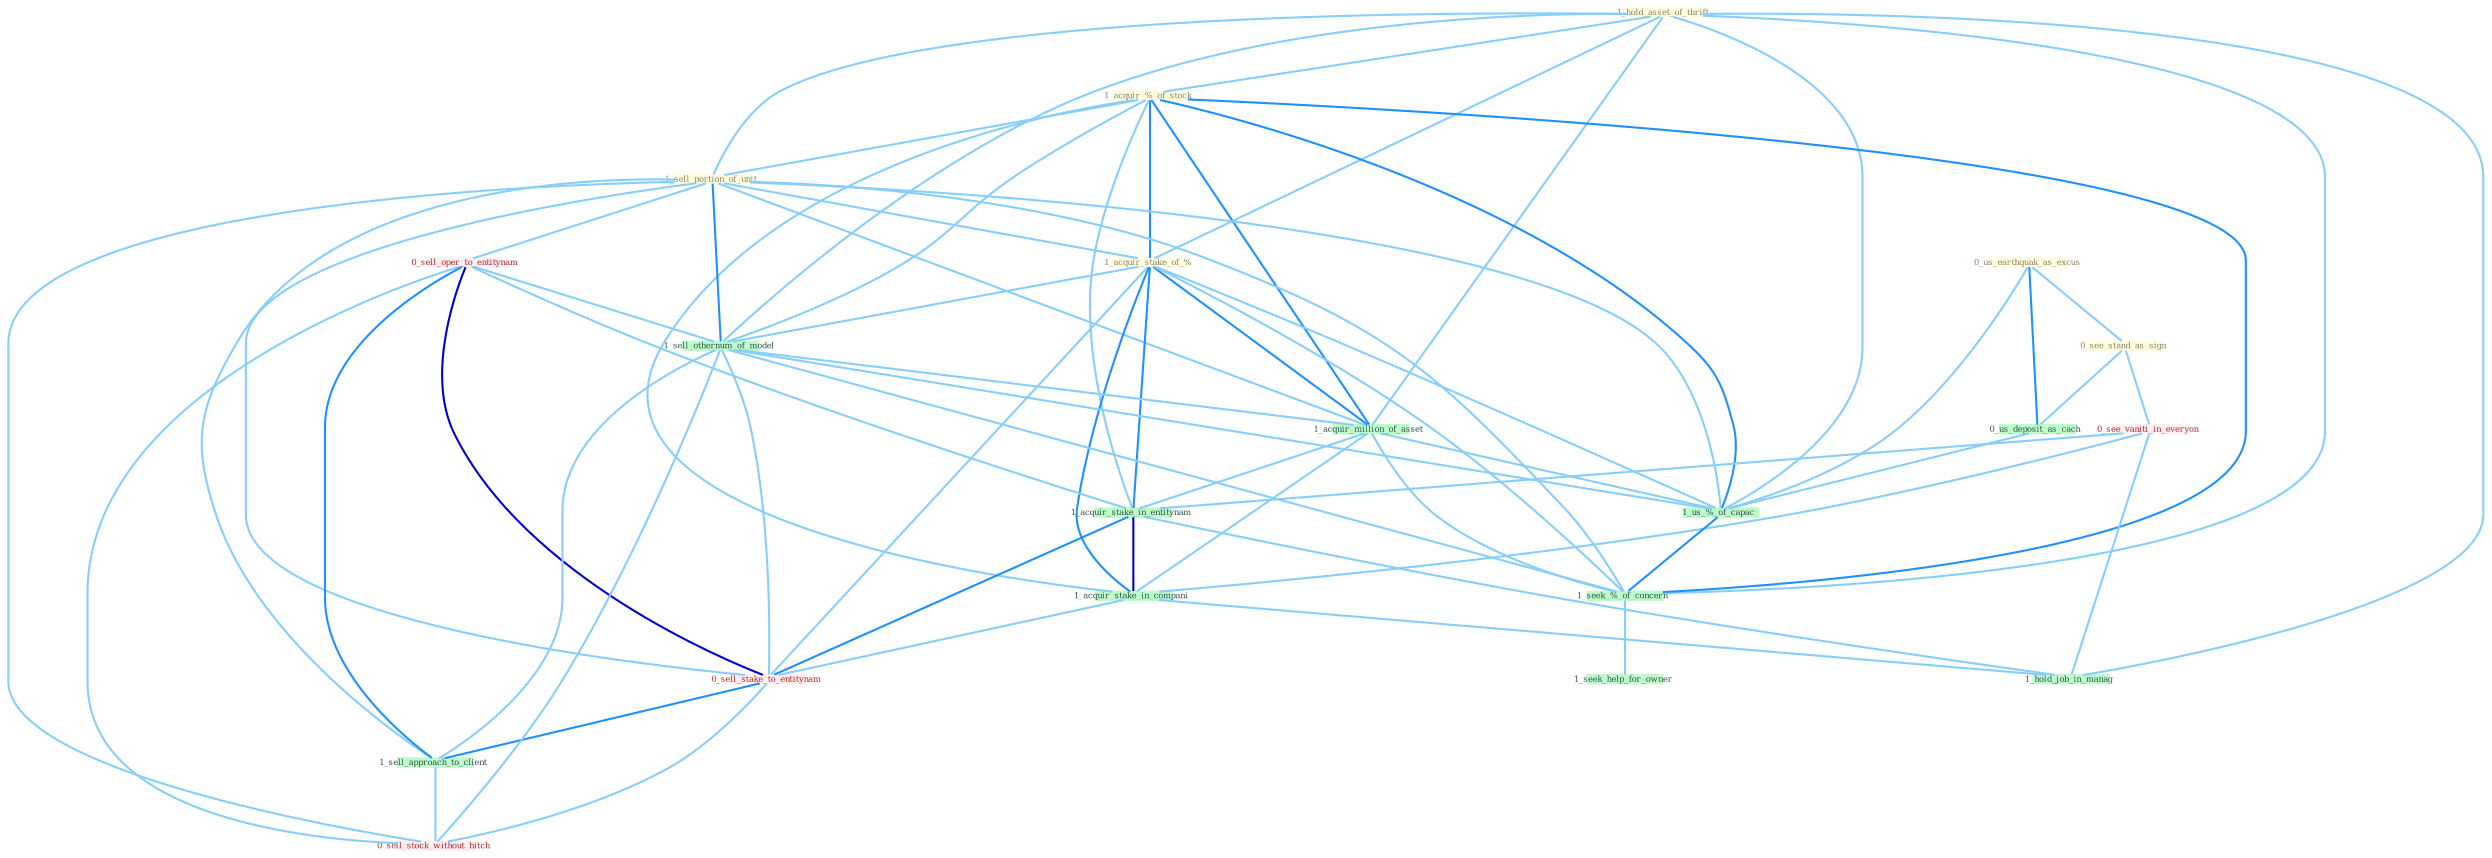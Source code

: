 Graph G{ 
    node
    [shape=polygon,style=filled,width=.5,height=.06,color="#BDFCC9",fixedsize=true,fontsize=4,
    fontcolor="#2f4f4f"];
    {node
    [color="#ffffe0", fontcolor="#8b7d6b"] "0_us_earthquak_as_excus " "1_hold_asset_of_thrift " "1_acquir_%_of_stock " "1_sell_portion_of_unit " "1_acquir_stake_of_% " "0_see_stand_as_sign "}
{node [color="#fff0f5", fontcolor="#b22222"] "0_sell_oper_to_entitynam " "0_see_vaniti_in_everyon " "0_sell_stake_to_entitynam " "0_sell_stock_without_hitch "}
edge [color="#B0E2FF"];

	"0_us_earthquak_as_excus " -- "0_see_stand_as_sign " [w="1", color="#87cefa" ];
	"0_us_earthquak_as_excus " -- "0_us_deposit_as_cach " [w="2", color="#1e90ff" , len=0.8];
	"0_us_earthquak_as_excus " -- "1_us_%_of_capac " [w="1", color="#87cefa" ];
	"1_hold_asset_of_thrift " -- "1_acquir_%_of_stock " [w="1", color="#87cefa" ];
	"1_hold_asset_of_thrift " -- "1_sell_portion_of_unit " [w="1", color="#87cefa" ];
	"1_hold_asset_of_thrift " -- "1_acquir_stake_of_% " [w="1", color="#87cefa" ];
	"1_hold_asset_of_thrift " -- "1_sell_othernum_of_model " [w="1", color="#87cefa" ];
	"1_hold_asset_of_thrift " -- "1_acquir_million_of_asset " [w="1", color="#87cefa" ];
	"1_hold_asset_of_thrift " -- "1_us_%_of_capac " [w="1", color="#87cefa" ];
	"1_hold_asset_of_thrift " -- "1_hold_job_in_manag " [w="1", color="#87cefa" ];
	"1_hold_asset_of_thrift " -- "1_seek_%_of_concern " [w="1", color="#87cefa" ];
	"1_acquir_%_of_stock " -- "1_sell_portion_of_unit " [w="1", color="#87cefa" ];
	"1_acquir_%_of_stock " -- "1_acquir_stake_of_% " [w="2", color="#1e90ff" , len=0.8];
	"1_acquir_%_of_stock " -- "1_sell_othernum_of_model " [w="1", color="#87cefa" ];
	"1_acquir_%_of_stock " -- "1_acquir_million_of_asset " [w="2", color="#1e90ff" , len=0.8];
	"1_acquir_%_of_stock " -- "1_acquir_stake_in_entitynam " [w="1", color="#87cefa" ];
	"1_acquir_%_of_stock " -- "1_acquir_stake_in_compani " [w="1", color="#87cefa" ];
	"1_acquir_%_of_stock " -- "1_us_%_of_capac " [w="2", color="#1e90ff" , len=0.8];
	"1_acquir_%_of_stock " -- "1_seek_%_of_concern " [w="2", color="#1e90ff" , len=0.8];
	"1_sell_portion_of_unit " -- "1_acquir_stake_of_% " [w="1", color="#87cefa" ];
	"1_sell_portion_of_unit " -- "0_sell_oper_to_entitynam " [w="1", color="#87cefa" ];
	"1_sell_portion_of_unit " -- "1_sell_othernum_of_model " [w="2", color="#1e90ff" , len=0.8];
	"1_sell_portion_of_unit " -- "1_acquir_million_of_asset " [w="1", color="#87cefa" ];
	"1_sell_portion_of_unit " -- "0_sell_stake_to_entitynam " [w="1", color="#87cefa" ];
	"1_sell_portion_of_unit " -- "1_us_%_of_capac " [w="1", color="#87cefa" ];
	"1_sell_portion_of_unit " -- "1_sell_approach_to_client " [w="1", color="#87cefa" ];
	"1_sell_portion_of_unit " -- "0_sell_stock_without_hitch " [w="1", color="#87cefa" ];
	"1_sell_portion_of_unit " -- "1_seek_%_of_concern " [w="1", color="#87cefa" ];
	"1_acquir_stake_of_% " -- "1_sell_othernum_of_model " [w="1", color="#87cefa" ];
	"1_acquir_stake_of_% " -- "1_acquir_million_of_asset " [w="2", color="#1e90ff" , len=0.8];
	"1_acquir_stake_of_% " -- "1_acquir_stake_in_entitynam " [w="2", color="#1e90ff" , len=0.8];
	"1_acquir_stake_of_% " -- "1_acquir_stake_in_compani " [w="2", color="#1e90ff" , len=0.8];
	"1_acquir_stake_of_% " -- "0_sell_stake_to_entitynam " [w="1", color="#87cefa" ];
	"1_acquir_stake_of_% " -- "1_us_%_of_capac " [w="1", color="#87cefa" ];
	"1_acquir_stake_of_% " -- "1_seek_%_of_concern " [w="1", color="#87cefa" ];
	"0_see_stand_as_sign " -- "0_see_vaniti_in_everyon " [w="1", color="#87cefa" ];
	"0_see_stand_as_sign " -- "0_us_deposit_as_cach " [w="1", color="#87cefa" ];
	"0_sell_oper_to_entitynam " -- "1_sell_othernum_of_model " [w="1", color="#87cefa" ];
	"0_sell_oper_to_entitynam " -- "1_acquir_stake_in_entitynam " [w="1", color="#87cefa" ];
	"0_sell_oper_to_entitynam " -- "0_sell_stake_to_entitynam " [w="3", color="#0000cd" , len=0.6];
	"0_sell_oper_to_entitynam " -- "1_sell_approach_to_client " [w="2", color="#1e90ff" , len=0.8];
	"0_sell_oper_to_entitynam " -- "0_sell_stock_without_hitch " [w="1", color="#87cefa" ];
	"1_sell_othernum_of_model " -- "1_acquir_million_of_asset " [w="1", color="#87cefa" ];
	"1_sell_othernum_of_model " -- "0_sell_stake_to_entitynam " [w="1", color="#87cefa" ];
	"1_sell_othernum_of_model " -- "1_us_%_of_capac " [w="1", color="#87cefa" ];
	"1_sell_othernum_of_model " -- "1_sell_approach_to_client " [w="1", color="#87cefa" ];
	"1_sell_othernum_of_model " -- "0_sell_stock_without_hitch " [w="1", color="#87cefa" ];
	"1_sell_othernum_of_model " -- "1_seek_%_of_concern " [w="1", color="#87cefa" ];
	"0_see_vaniti_in_everyon " -- "1_acquir_stake_in_entitynam " [w="1", color="#87cefa" ];
	"0_see_vaniti_in_everyon " -- "1_acquir_stake_in_compani " [w="1", color="#87cefa" ];
	"0_see_vaniti_in_everyon " -- "1_hold_job_in_manag " [w="1", color="#87cefa" ];
	"1_acquir_million_of_asset " -- "1_acquir_stake_in_entitynam " [w="1", color="#87cefa" ];
	"1_acquir_million_of_asset " -- "1_acquir_stake_in_compani " [w="1", color="#87cefa" ];
	"1_acquir_million_of_asset " -- "1_us_%_of_capac " [w="1", color="#87cefa" ];
	"1_acquir_million_of_asset " -- "1_seek_%_of_concern " [w="1", color="#87cefa" ];
	"0_us_deposit_as_cach " -- "1_us_%_of_capac " [w="1", color="#87cefa" ];
	"1_acquir_stake_in_entitynam " -- "1_acquir_stake_in_compani " [w="3", color="#0000cd" , len=0.6];
	"1_acquir_stake_in_entitynam " -- "0_sell_stake_to_entitynam " [w="2", color="#1e90ff" , len=0.8];
	"1_acquir_stake_in_entitynam " -- "1_hold_job_in_manag " [w="1", color="#87cefa" ];
	"1_acquir_stake_in_compani " -- "0_sell_stake_to_entitynam " [w="1", color="#87cefa" ];
	"1_acquir_stake_in_compani " -- "1_hold_job_in_manag " [w="1", color="#87cefa" ];
	"0_sell_stake_to_entitynam " -- "1_sell_approach_to_client " [w="2", color="#1e90ff" , len=0.8];
	"0_sell_stake_to_entitynam " -- "0_sell_stock_without_hitch " [w="1", color="#87cefa" ];
	"1_us_%_of_capac " -- "1_seek_%_of_concern " [w="2", color="#1e90ff" , len=0.8];
	"1_sell_approach_to_client " -- "0_sell_stock_without_hitch " [w="1", color="#87cefa" ];
	"1_seek_%_of_concern " -- "1_seek_help_for_owner " [w="1", color="#87cefa" ];
}